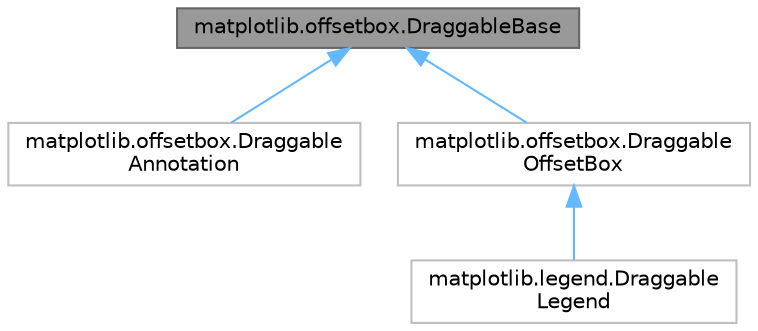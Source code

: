 digraph "matplotlib.offsetbox.DraggableBase"
{
 // LATEX_PDF_SIZE
  bgcolor="transparent";
  edge [fontname=Helvetica,fontsize=10,labelfontname=Helvetica,labelfontsize=10];
  node [fontname=Helvetica,fontsize=10,shape=box,height=0.2,width=0.4];
  Node1 [id="Node000001",label="matplotlib.offsetbox.DraggableBase",height=0.2,width=0.4,color="gray40", fillcolor="grey60", style="filled", fontcolor="black",tooltip=" "];
  Node1 -> Node2 [id="edge1_Node000001_Node000002",dir="back",color="steelblue1",style="solid",tooltip=" "];
  Node2 [id="Node000002",label="matplotlib.offsetbox.Draggable\lAnnotation",height=0.2,width=0.4,color="grey75", fillcolor="white", style="filled",URL="$d0/dfa/classmatplotlib_1_1offsetbox_1_1DraggableAnnotation.html",tooltip=" "];
  Node1 -> Node3 [id="edge2_Node000001_Node000003",dir="back",color="steelblue1",style="solid",tooltip=" "];
  Node3 [id="Node000003",label="matplotlib.offsetbox.Draggable\lOffsetBox",height=0.2,width=0.4,color="grey75", fillcolor="white", style="filled",URL="$d7/d20/classmatplotlib_1_1offsetbox_1_1DraggableOffsetBox.html",tooltip=" "];
  Node3 -> Node4 [id="edge3_Node000003_Node000004",dir="back",color="steelblue1",style="solid",tooltip=" "];
  Node4 [id="Node000004",label="matplotlib.legend.Draggable\lLegend",height=0.2,width=0.4,color="grey75", fillcolor="white", style="filled",URL="$d5/da4/classmatplotlib_1_1legend_1_1DraggableLegend.html",tooltip=" "];
}
